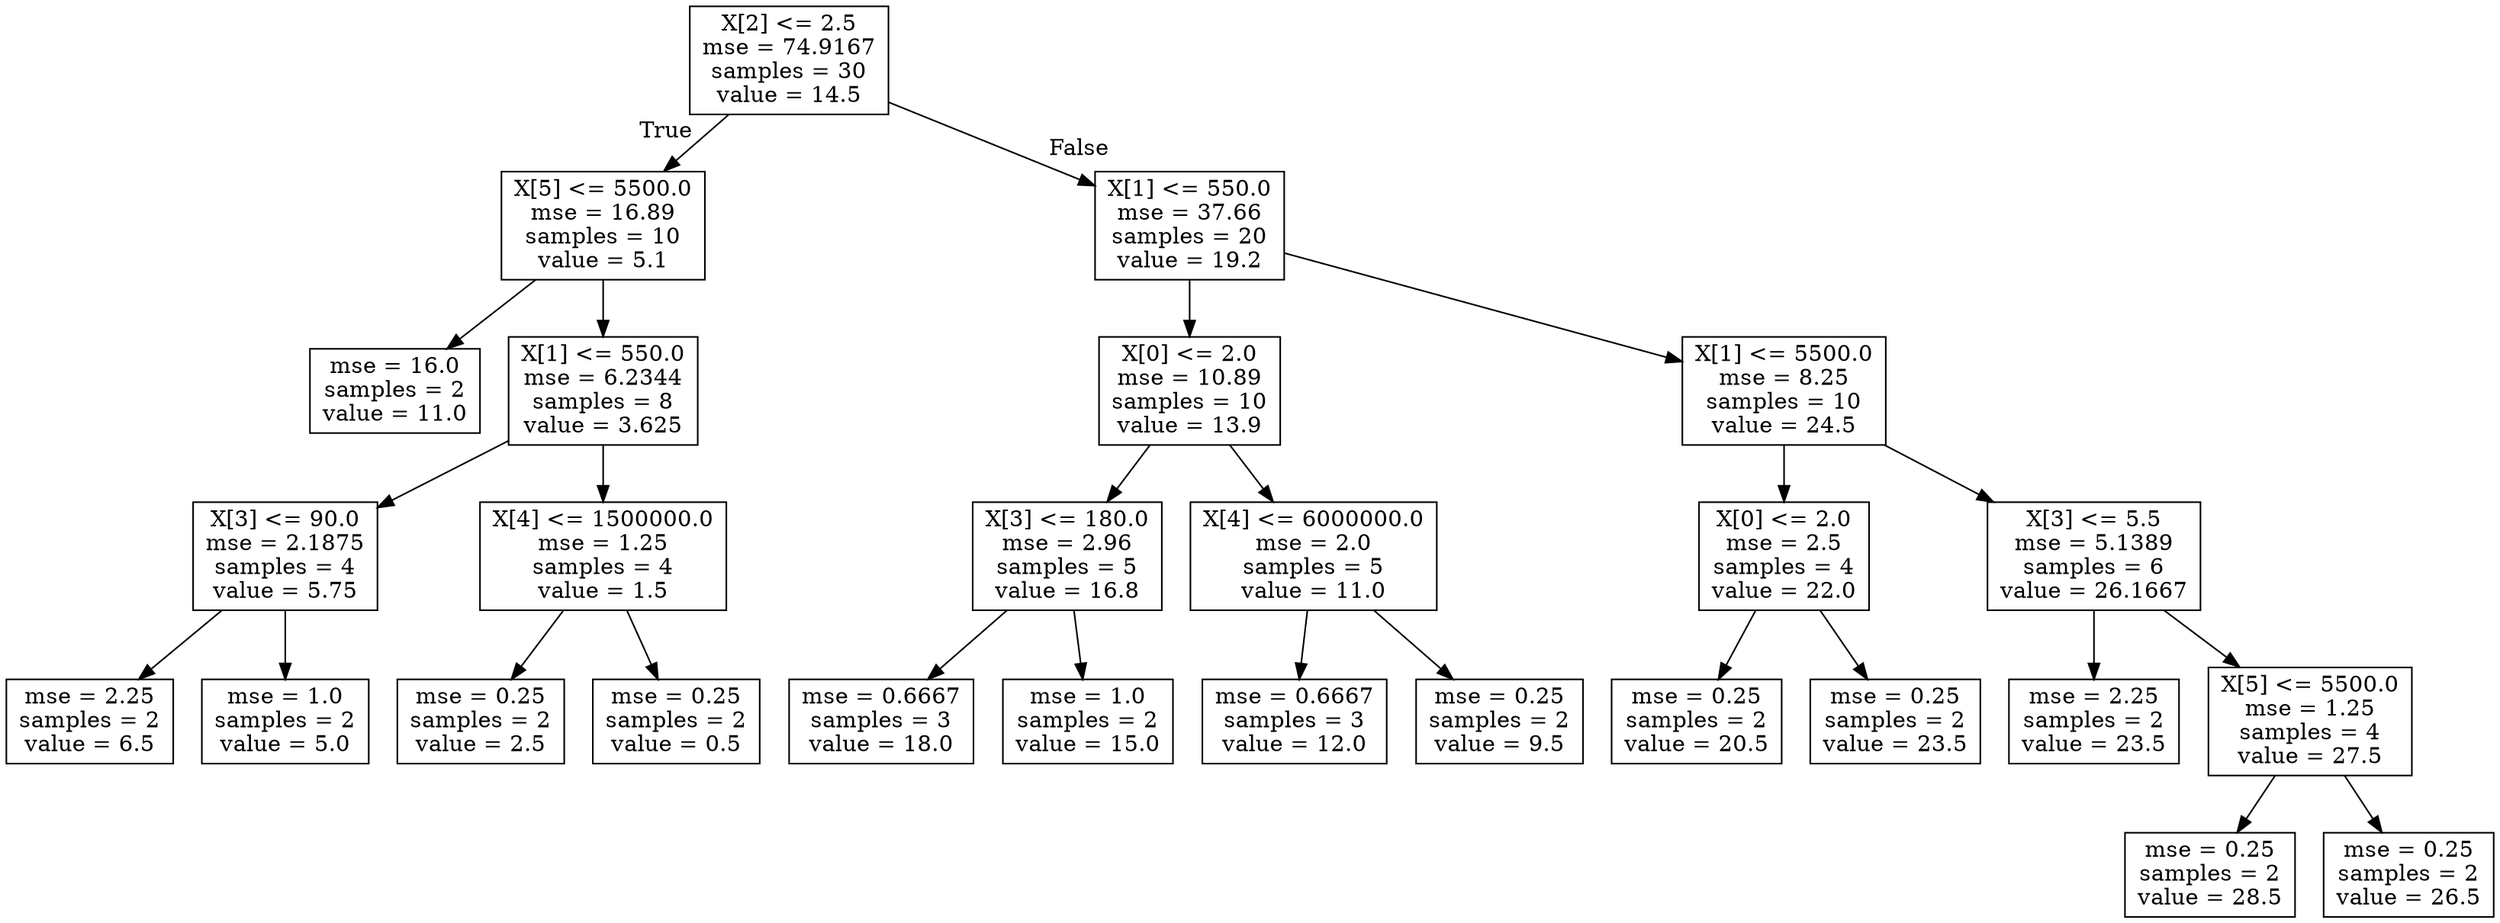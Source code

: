 digraph Tree {
node [shape=box] ;
0 [label="X[2] <= 2.5\nmse = 74.9167\nsamples = 30\nvalue = 14.5"] ;
1 [label="X[5] <= 5500.0\nmse = 16.89\nsamples = 10\nvalue = 5.1"] ;
0 -> 1 [labeldistance=2.5, labelangle=45, headlabel="True"] ;
2 [label="mse = 16.0\nsamples = 2\nvalue = 11.0"] ;
1 -> 2 ;
3 [label="X[1] <= 550.0\nmse = 6.2344\nsamples = 8\nvalue = 3.625"] ;
1 -> 3 ;
4 [label="X[3] <= 90.0\nmse = 2.1875\nsamples = 4\nvalue = 5.75"] ;
3 -> 4 ;
5 [label="mse = 2.25\nsamples = 2\nvalue = 6.5"] ;
4 -> 5 ;
6 [label="mse = 1.0\nsamples = 2\nvalue = 5.0"] ;
4 -> 6 ;
7 [label="X[4] <= 1500000.0\nmse = 1.25\nsamples = 4\nvalue = 1.5"] ;
3 -> 7 ;
8 [label="mse = 0.25\nsamples = 2\nvalue = 2.5"] ;
7 -> 8 ;
9 [label="mse = 0.25\nsamples = 2\nvalue = 0.5"] ;
7 -> 9 ;
10 [label="X[1] <= 550.0\nmse = 37.66\nsamples = 20\nvalue = 19.2"] ;
0 -> 10 [labeldistance=2.5, labelangle=-45, headlabel="False"] ;
11 [label="X[0] <= 2.0\nmse = 10.89\nsamples = 10\nvalue = 13.9"] ;
10 -> 11 ;
12 [label="X[3] <= 180.0\nmse = 2.96\nsamples = 5\nvalue = 16.8"] ;
11 -> 12 ;
13 [label="mse = 0.6667\nsamples = 3\nvalue = 18.0"] ;
12 -> 13 ;
14 [label="mse = 1.0\nsamples = 2\nvalue = 15.0"] ;
12 -> 14 ;
15 [label="X[4] <= 6000000.0\nmse = 2.0\nsamples = 5\nvalue = 11.0"] ;
11 -> 15 ;
16 [label="mse = 0.6667\nsamples = 3\nvalue = 12.0"] ;
15 -> 16 ;
17 [label="mse = 0.25\nsamples = 2\nvalue = 9.5"] ;
15 -> 17 ;
18 [label="X[1] <= 5500.0\nmse = 8.25\nsamples = 10\nvalue = 24.5"] ;
10 -> 18 ;
19 [label="X[0] <= 2.0\nmse = 2.5\nsamples = 4\nvalue = 22.0"] ;
18 -> 19 ;
20 [label="mse = 0.25\nsamples = 2\nvalue = 20.5"] ;
19 -> 20 ;
21 [label="mse = 0.25\nsamples = 2\nvalue = 23.5"] ;
19 -> 21 ;
22 [label="X[3] <= 5.5\nmse = 5.1389\nsamples = 6\nvalue = 26.1667"] ;
18 -> 22 ;
23 [label="mse = 2.25\nsamples = 2\nvalue = 23.5"] ;
22 -> 23 ;
24 [label="X[5] <= 5500.0\nmse = 1.25\nsamples = 4\nvalue = 27.5"] ;
22 -> 24 ;
25 [label="mse = 0.25\nsamples = 2\nvalue = 28.5"] ;
24 -> 25 ;
26 [label="mse = 0.25\nsamples = 2\nvalue = 26.5"] ;
24 -> 26 ;
}